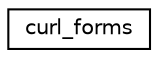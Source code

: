 digraph "Graphical Class Hierarchy"
{
 // LATEX_PDF_SIZE
  edge [fontname="Helvetica",fontsize="10",labelfontname="Helvetica",labelfontsize="10"];
  node [fontname="Helvetica",fontsize="10",shape=record];
  rankdir="LR";
  Node0 [label="curl_forms",height=0.2,width=0.4,color="black", fillcolor="white", style="filled",URL="$structcurl__forms.html",tooltip=" "];
}
